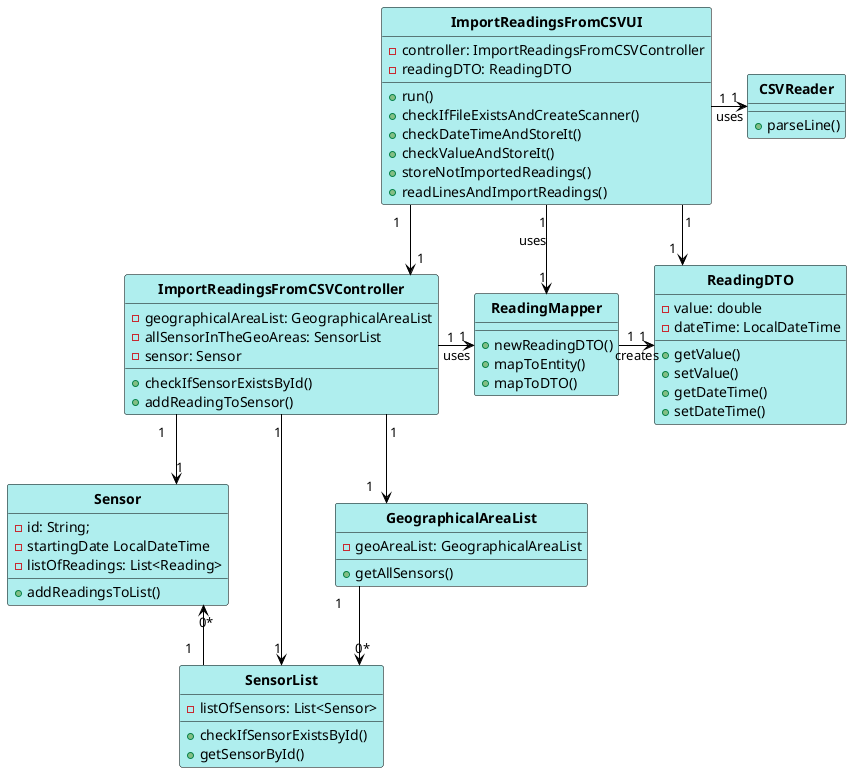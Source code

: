 @startuml
skinparam linetype ortho

skinparam class {
	BackgroundColor PaleTurquoise
	ArrowColor Black
	BorderColor Black
	FontStyle Bold
}

hide circle

ImportReadingsFromCSVUI "1" -down-> "1" ImportReadingsFromCSVController
ImportReadingsFromCSVUI "1" -> "1" ReadingDTO
ImportReadingsFromCSVUI "1" -> "1" ReadingMapper : uses
ImportReadingsFromCSVUI "1" -> "1" CSVReader : uses
ImportReadingsFromCSVController "1" -> "1" ReadingMapper :uses
ReadingMapper "1" -> "1" ReadingDTO : creates
ImportReadingsFromCSVController "1" -down-> "1" GeographicalAreaList
ImportReadingsFromCSVController "1" -> "1" SensorList
ImportReadingsFromCSVController "1" -> "1" Sensor
GeographicalAreaList "1" --> "0*" SensorList
SensorList "1" -left-> "0*" Sensor

Class ImportReadingsFromCSVUI {
-controller: ImportReadingsFromCSVController
-readingDTO: ReadingDTO
+run()
+checkIfFileExistsAndCreateScanner()
+checkDateTimeAndStoreIt()
+checkValueAndStoreIt()
+storeNotImportedReadings()
+readLinesAndImportReadings()
}

Class ImportReadingsFromCSVController {
-geographicalAreaList: GeographicalAreaList
-allSensorInTheGeoAreas: SensorList
-sensor: Sensor
+checkIfSensorExistsById()
+addReadingToSensor()
}

Class ReadingMapper {
+newReadingDTO()
+mapToEntity()
+mapToDTO()
}

Class CSVReader {
+parseLine()
}

Class GeographicalAreaList {
-geoAreaList: GeographicalAreaList
+getAllSensors()
}

Class SensorList {
-listOfSensors: List<Sensor>
+checkIfSensorExistsById()
+getSensorById()
}

Class Sensor {
-id: String;
-startingDate LocalDateTime
-listOfReadings: List<Reading>
+addReadingsToList()
}

Class ReadingDTO {
-value: double
-dateTime: LocalDateTime
+getValue()
+setValue()
+getDateTime()
+setDateTime()
}
@enduml